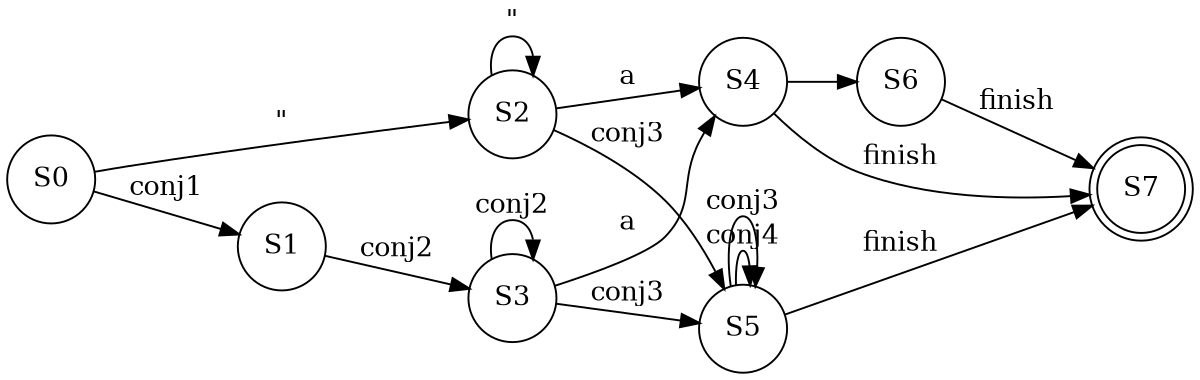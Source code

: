 digraph finite_state_machine {
rankdir = LR;
size = "8,5"
node [shape = circle];
S0
node [shape = doublecircle];
S7 ;
node [shape = circle];
S0 -> S1[ label = "conj1" ];
S0 -> S2[ label = "\"" ];
S1 -> S3[ label = "conj2" ];
S2 -> S2[ label = "\"" ];
S2 -> S4[ label = "a" ];
S2 -> S5[ label = "conj3" ];
S3 -> S3[ label = "conj2" ];
S3 -> S4[ label = "a" ];
S3 -> S5[ label = "conj3" ];
S4 -> S6[ label = "\n" ];
S4 -> S7[ label = "finish" ];
S5 -> S5[ label = "conj4" ];
S5 -> S5[ label = "conj3" ];
S5 -> S7[ label = "finish" ];
S6 -> S7[ label = "finish" ];
}
